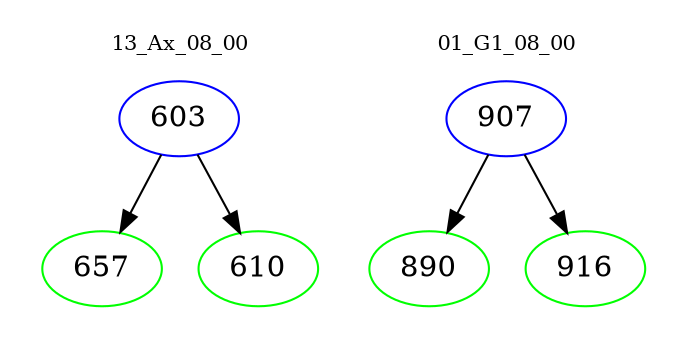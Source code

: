digraph{
subgraph cluster_0 {
color = white
label = "13_Ax_08_00";
fontsize=10;
T0_603 [label="603", color="blue"]
T0_603 -> T0_657 [color="black"]
T0_657 [label="657", color="green"]
T0_603 -> T0_610 [color="black"]
T0_610 [label="610", color="green"]
}
subgraph cluster_1 {
color = white
label = "01_G1_08_00";
fontsize=10;
T1_907 [label="907", color="blue"]
T1_907 -> T1_890 [color="black"]
T1_890 [label="890", color="green"]
T1_907 -> T1_916 [color="black"]
T1_916 [label="916", color="green"]
}
}
